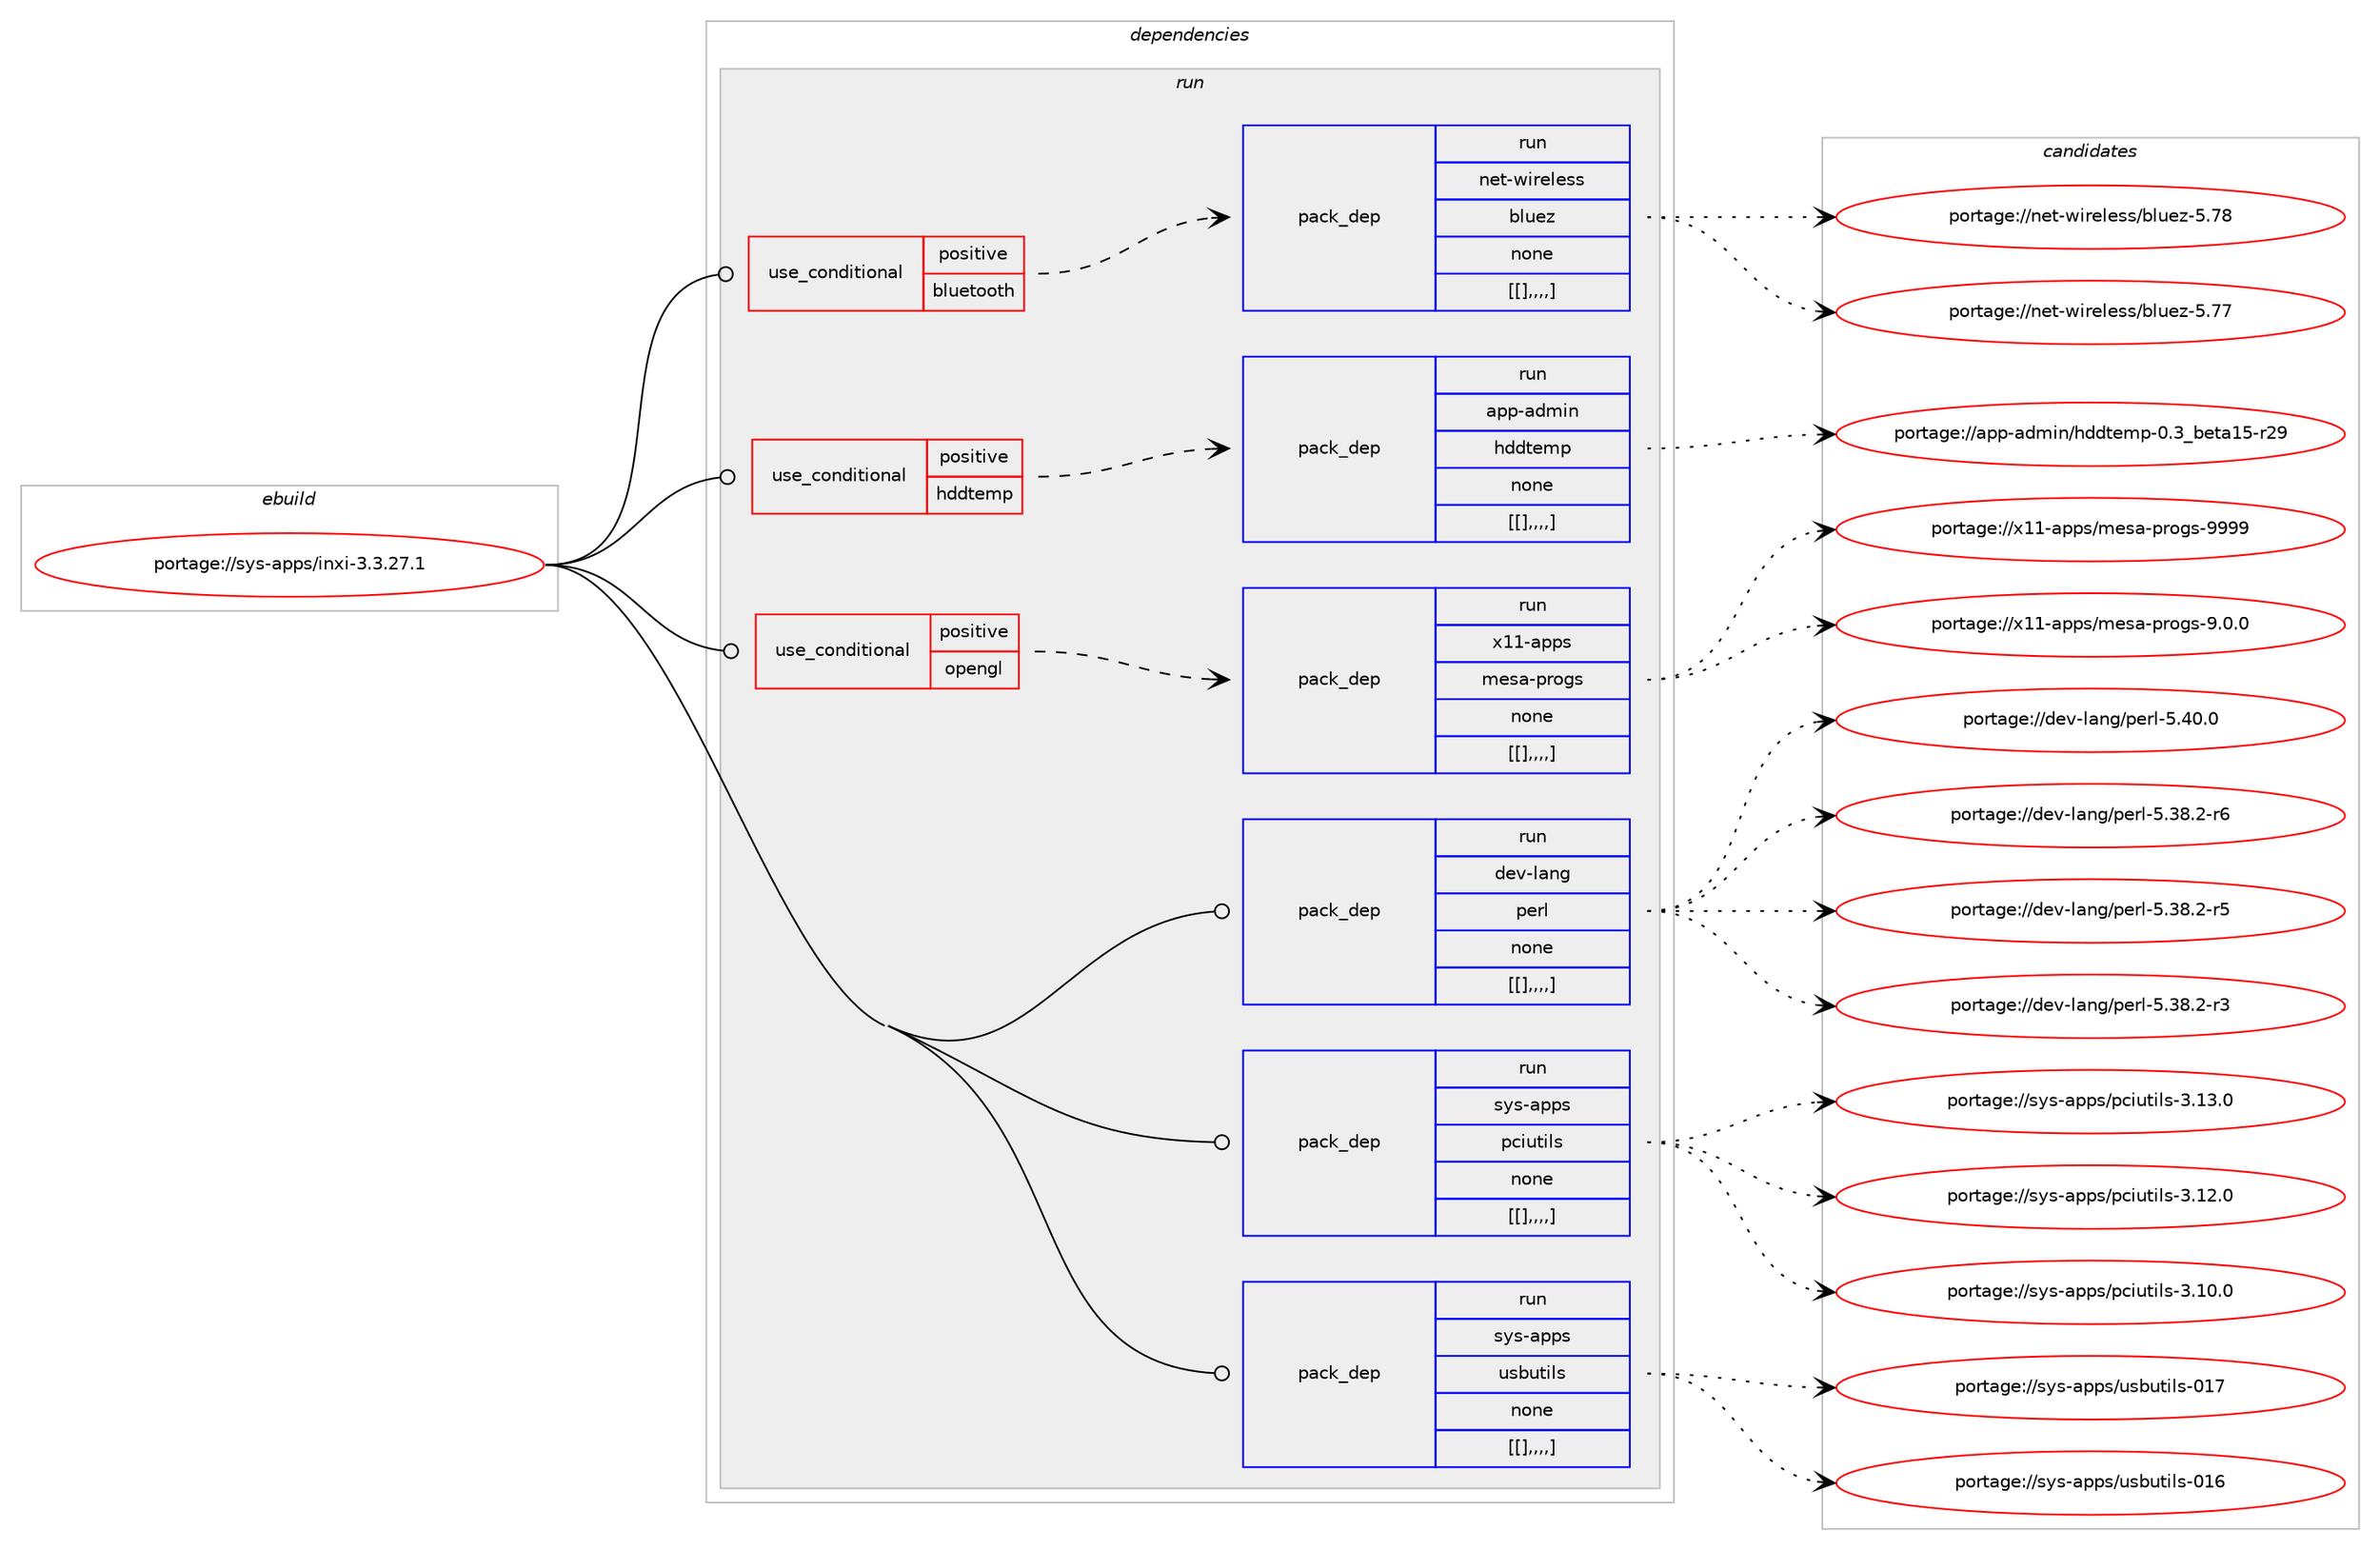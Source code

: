 digraph prolog {

# *************
# Graph options
# *************

newrank=true;
concentrate=true;
compound=true;
graph [rankdir=LR,fontname=Helvetica,fontsize=10,ranksep=1.5];#, ranksep=2.5, nodesep=0.2];
edge  [arrowhead=vee];
node  [fontname=Helvetica,fontsize=10];

# **********
# The ebuild
# **********

subgraph cluster_leftcol {
color=gray;
label=<<i>ebuild</i>>;
id [label="portage://sys-apps/inxi-3.3.27.1", color=red, width=4, href="../sys-apps/inxi-3.3.27.1.svg"];
}

# ****************
# The dependencies
# ****************

subgraph cluster_midcol {
color=gray;
label=<<i>dependencies</i>>;
subgraph cluster_compile {
fillcolor="#eeeeee";
style=filled;
label=<<i>compile</i>>;
}
subgraph cluster_compileandrun {
fillcolor="#eeeeee";
style=filled;
label=<<i>compile and run</i>>;
}
subgraph cluster_run {
fillcolor="#eeeeee";
style=filled;
label=<<i>run</i>>;
subgraph cond2606 {
dependency7412 [label=<<TABLE BORDER="0" CELLBORDER="1" CELLSPACING="0" CELLPADDING="4"><TR><TD ROWSPAN="3" CELLPADDING="10">use_conditional</TD></TR><TR><TD>positive</TD></TR><TR><TD>bluetooth</TD></TR></TABLE>>, shape=none, color=red];
subgraph pack4782 {
dependency7413 [label=<<TABLE BORDER="0" CELLBORDER="1" CELLSPACING="0" CELLPADDING="4" WIDTH="220"><TR><TD ROWSPAN="6" CELLPADDING="30">pack_dep</TD></TR><TR><TD WIDTH="110">run</TD></TR><TR><TD>net-wireless</TD></TR><TR><TD>bluez</TD></TR><TR><TD>none</TD></TR><TR><TD>[[],,,,]</TD></TR></TABLE>>, shape=none, color=blue];
}
dependency7412:e -> dependency7413:w [weight=20,style="dashed",arrowhead="vee"];
}
id:e -> dependency7412:w [weight=20,style="solid",arrowhead="odot"];
subgraph cond2607 {
dependency7414 [label=<<TABLE BORDER="0" CELLBORDER="1" CELLSPACING="0" CELLPADDING="4"><TR><TD ROWSPAN="3" CELLPADDING="10">use_conditional</TD></TR><TR><TD>positive</TD></TR><TR><TD>hddtemp</TD></TR></TABLE>>, shape=none, color=red];
subgraph pack4783 {
dependency7415 [label=<<TABLE BORDER="0" CELLBORDER="1" CELLSPACING="0" CELLPADDING="4" WIDTH="220"><TR><TD ROWSPAN="6" CELLPADDING="30">pack_dep</TD></TR><TR><TD WIDTH="110">run</TD></TR><TR><TD>app-admin</TD></TR><TR><TD>hddtemp</TD></TR><TR><TD>none</TD></TR><TR><TD>[[],,,,]</TD></TR></TABLE>>, shape=none, color=blue];
}
dependency7414:e -> dependency7415:w [weight=20,style="dashed",arrowhead="vee"];
}
id:e -> dependency7414:w [weight=20,style="solid",arrowhead="odot"];
subgraph cond2608 {
dependency7416 [label=<<TABLE BORDER="0" CELLBORDER="1" CELLSPACING="0" CELLPADDING="4"><TR><TD ROWSPAN="3" CELLPADDING="10">use_conditional</TD></TR><TR><TD>positive</TD></TR><TR><TD>opengl</TD></TR></TABLE>>, shape=none, color=red];
subgraph pack4784 {
dependency7417 [label=<<TABLE BORDER="0" CELLBORDER="1" CELLSPACING="0" CELLPADDING="4" WIDTH="220"><TR><TD ROWSPAN="6" CELLPADDING="30">pack_dep</TD></TR><TR><TD WIDTH="110">run</TD></TR><TR><TD>x11-apps</TD></TR><TR><TD>mesa-progs</TD></TR><TR><TD>none</TD></TR><TR><TD>[[],,,,]</TD></TR></TABLE>>, shape=none, color=blue];
}
dependency7416:e -> dependency7417:w [weight=20,style="dashed",arrowhead="vee"];
}
id:e -> dependency7416:w [weight=20,style="solid",arrowhead="odot"];
subgraph pack4785 {
dependency7418 [label=<<TABLE BORDER="0" CELLBORDER="1" CELLSPACING="0" CELLPADDING="4" WIDTH="220"><TR><TD ROWSPAN="6" CELLPADDING="30">pack_dep</TD></TR><TR><TD WIDTH="110">run</TD></TR><TR><TD>dev-lang</TD></TR><TR><TD>perl</TD></TR><TR><TD>none</TD></TR><TR><TD>[[],,,,]</TD></TR></TABLE>>, shape=none, color=blue];
}
id:e -> dependency7418:w [weight=20,style="solid",arrowhead="odot"];
subgraph pack4786 {
dependency7419 [label=<<TABLE BORDER="0" CELLBORDER="1" CELLSPACING="0" CELLPADDING="4" WIDTH="220"><TR><TD ROWSPAN="6" CELLPADDING="30">pack_dep</TD></TR><TR><TD WIDTH="110">run</TD></TR><TR><TD>sys-apps</TD></TR><TR><TD>pciutils</TD></TR><TR><TD>none</TD></TR><TR><TD>[[],,,,]</TD></TR></TABLE>>, shape=none, color=blue];
}
id:e -> dependency7419:w [weight=20,style="solid",arrowhead="odot"];
subgraph pack4787 {
dependency7420 [label=<<TABLE BORDER="0" CELLBORDER="1" CELLSPACING="0" CELLPADDING="4" WIDTH="220"><TR><TD ROWSPAN="6" CELLPADDING="30">pack_dep</TD></TR><TR><TD WIDTH="110">run</TD></TR><TR><TD>sys-apps</TD></TR><TR><TD>usbutils</TD></TR><TR><TD>none</TD></TR><TR><TD>[[],,,,]</TD></TR></TABLE>>, shape=none, color=blue];
}
id:e -> dependency7420:w [weight=20,style="solid",arrowhead="odot"];
}
}

# **************
# The candidates
# **************

subgraph cluster_choices {
rank=same;
color=gray;
label=<<i>candidates</i>>;

subgraph choice4782 {
color=black;
nodesep=1;
choice1101011164511910511410110810111511547981081171011224553465556 [label="portage://net-wireless/bluez-5.78", color=red, width=4,href="../net-wireless/bluez-5.78.svg"];
choice1101011164511910511410110810111511547981081171011224553465555 [label="portage://net-wireless/bluez-5.77", color=red, width=4,href="../net-wireless/bluez-5.77.svg"];
dependency7413:e -> choice1101011164511910511410110810111511547981081171011224553465556:w [style=dotted,weight="100"];
dependency7413:e -> choice1101011164511910511410110810111511547981081171011224553465555:w [style=dotted,weight="100"];
}
subgraph choice4783 {
color=black;
nodesep=1;
choice97112112459710010910511047104100100116101109112454846519598101116974953451145057 [label="portage://app-admin/hddtemp-0.3_beta15-r29", color=red, width=4,href="../app-admin/hddtemp-0.3_beta15-r29.svg"];
dependency7415:e -> choice97112112459710010910511047104100100116101109112454846519598101116974953451145057:w [style=dotted,weight="100"];
}
subgraph choice4784 {
color=black;
nodesep=1;
choice120494945971121121154710910111597451121141111031154557575757 [label="portage://x11-apps/mesa-progs-9999", color=red, width=4,href="../x11-apps/mesa-progs-9999.svg"];
choice12049494597112112115471091011159745112114111103115455746484648 [label="portage://x11-apps/mesa-progs-9.0.0", color=red, width=4,href="../x11-apps/mesa-progs-9.0.0.svg"];
dependency7417:e -> choice120494945971121121154710910111597451121141111031154557575757:w [style=dotted,weight="100"];
dependency7417:e -> choice12049494597112112115471091011159745112114111103115455746484648:w [style=dotted,weight="100"];
}
subgraph choice4785 {
color=black;
nodesep=1;
choice10010111845108971101034711210111410845534652484648 [label="portage://dev-lang/perl-5.40.0", color=red, width=4,href="../dev-lang/perl-5.40.0.svg"];
choice100101118451089711010347112101114108455346515646504511454 [label="portage://dev-lang/perl-5.38.2-r6", color=red, width=4,href="../dev-lang/perl-5.38.2-r6.svg"];
choice100101118451089711010347112101114108455346515646504511453 [label="portage://dev-lang/perl-5.38.2-r5", color=red, width=4,href="../dev-lang/perl-5.38.2-r5.svg"];
choice100101118451089711010347112101114108455346515646504511451 [label="portage://dev-lang/perl-5.38.2-r3", color=red, width=4,href="../dev-lang/perl-5.38.2-r3.svg"];
dependency7418:e -> choice10010111845108971101034711210111410845534652484648:w [style=dotted,weight="100"];
dependency7418:e -> choice100101118451089711010347112101114108455346515646504511454:w [style=dotted,weight="100"];
dependency7418:e -> choice100101118451089711010347112101114108455346515646504511453:w [style=dotted,weight="100"];
dependency7418:e -> choice100101118451089711010347112101114108455346515646504511451:w [style=dotted,weight="100"];
}
subgraph choice4786 {
color=black;
nodesep=1;
choice1151211154597112112115471129910511711610510811545514649514648 [label="portage://sys-apps/pciutils-3.13.0", color=red, width=4,href="../sys-apps/pciutils-3.13.0.svg"];
choice1151211154597112112115471129910511711610510811545514649504648 [label="portage://sys-apps/pciutils-3.12.0", color=red, width=4,href="../sys-apps/pciutils-3.12.0.svg"];
choice1151211154597112112115471129910511711610510811545514649484648 [label="portage://sys-apps/pciutils-3.10.0", color=red, width=4,href="../sys-apps/pciutils-3.10.0.svg"];
dependency7419:e -> choice1151211154597112112115471129910511711610510811545514649514648:w [style=dotted,weight="100"];
dependency7419:e -> choice1151211154597112112115471129910511711610510811545514649504648:w [style=dotted,weight="100"];
dependency7419:e -> choice1151211154597112112115471129910511711610510811545514649484648:w [style=dotted,weight="100"];
}
subgraph choice4787 {
color=black;
nodesep=1;
choice1151211154597112112115471171159811711610510811545484955 [label="portage://sys-apps/usbutils-017", color=red, width=4,href="../sys-apps/usbutils-017.svg"];
choice1151211154597112112115471171159811711610510811545484954 [label="portage://sys-apps/usbutils-016", color=red, width=4,href="../sys-apps/usbutils-016.svg"];
dependency7420:e -> choice1151211154597112112115471171159811711610510811545484955:w [style=dotted,weight="100"];
dependency7420:e -> choice1151211154597112112115471171159811711610510811545484954:w [style=dotted,weight="100"];
}
}

}
